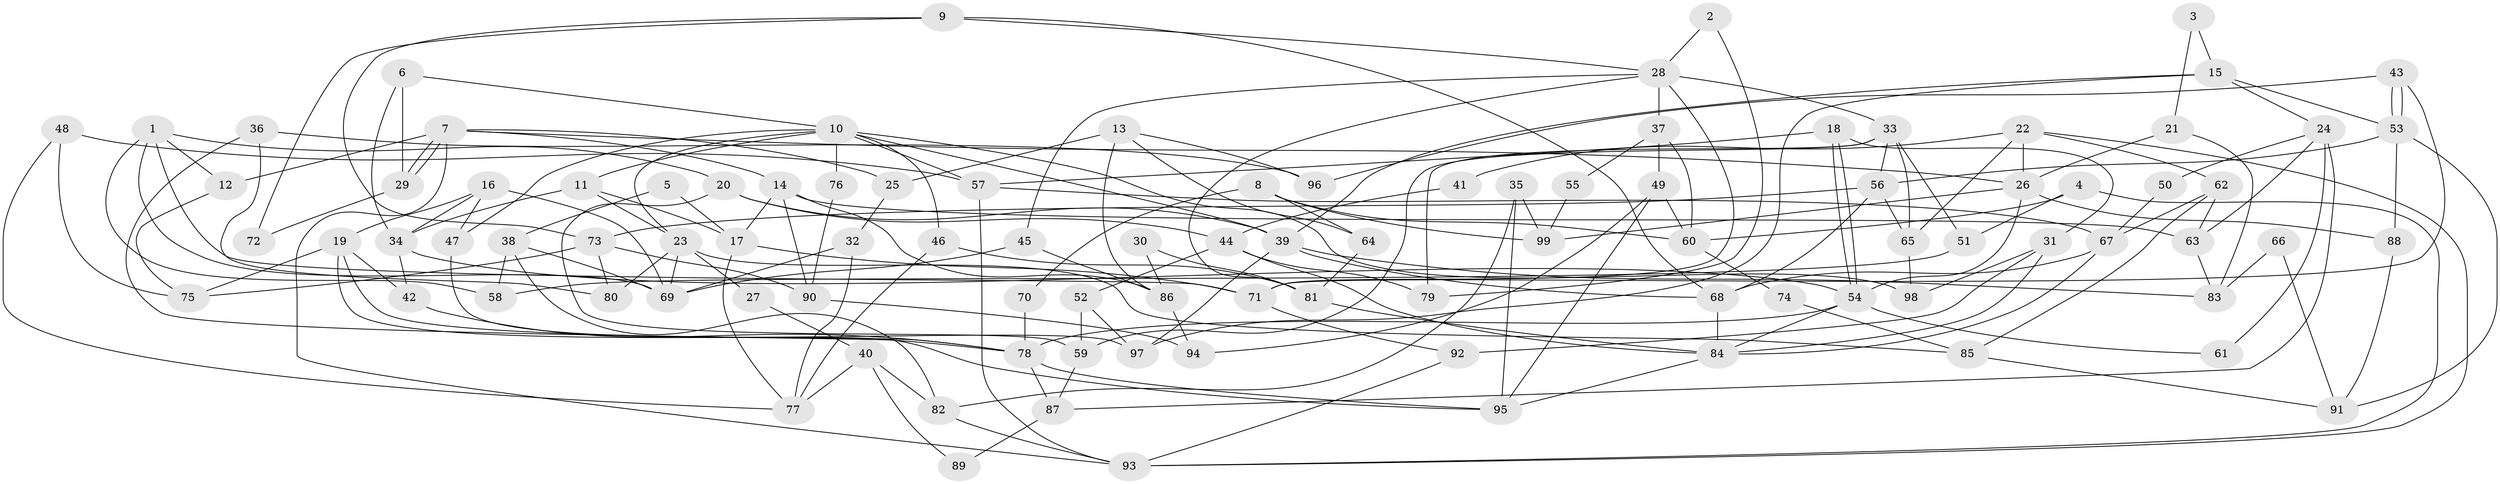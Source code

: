 // coarse degree distribution, {6: 0.06896551724137931, 3: 0.13793103448275862, 4: 0.3103448275862069, 2: 0.10344827586206896, 5: 0.13793103448275862, 7: 0.034482758620689655, 10: 0.06896551724137931, 8: 0.10344827586206896, 11: 0.034482758620689655}
// Generated by graph-tools (version 1.1) at 2025/54/03/04/25 21:54:21]
// undirected, 99 vertices, 198 edges
graph export_dot {
graph [start="1"]
  node [color=gray90,style=filled];
  1;
  2;
  3;
  4;
  5;
  6;
  7;
  8;
  9;
  10;
  11;
  12;
  13;
  14;
  15;
  16;
  17;
  18;
  19;
  20;
  21;
  22;
  23;
  24;
  25;
  26;
  27;
  28;
  29;
  30;
  31;
  32;
  33;
  34;
  35;
  36;
  37;
  38;
  39;
  40;
  41;
  42;
  43;
  44;
  45;
  46;
  47;
  48;
  49;
  50;
  51;
  52;
  53;
  54;
  55;
  56;
  57;
  58;
  59;
  60;
  61;
  62;
  63;
  64;
  65;
  66;
  67;
  68;
  69;
  70;
  71;
  72;
  73;
  74;
  75;
  76;
  77;
  78;
  79;
  80;
  81;
  82;
  83;
  84;
  85;
  86;
  87;
  88;
  89;
  90;
  91;
  92;
  93;
  94;
  95;
  96;
  97;
  98;
  99;
  1 -- 69;
  1 -- 71;
  1 -- 12;
  1 -- 20;
  1 -- 58;
  2 -- 79;
  2 -- 28;
  3 -- 21;
  3 -- 15;
  4 -- 60;
  4 -- 93;
  4 -- 51;
  5 -- 17;
  5 -- 38;
  6 -- 34;
  6 -- 10;
  6 -- 29;
  7 -- 29;
  7 -- 29;
  7 -- 93;
  7 -- 12;
  7 -- 14;
  7 -- 25;
  7 -- 26;
  8 -- 60;
  8 -- 99;
  8 -- 64;
  8 -- 70;
  9 -- 68;
  9 -- 73;
  9 -- 28;
  9 -- 72;
  10 -- 47;
  10 -- 39;
  10 -- 11;
  10 -- 23;
  10 -- 46;
  10 -- 57;
  10 -- 76;
  10 -- 98;
  11 -- 34;
  11 -- 17;
  11 -- 23;
  12 -- 75;
  13 -- 64;
  13 -- 25;
  13 -- 86;
  13 -- 96;
  14 -- 17;
  14 -- 63;
  14 -- 86;
  14 -- 90;
  15 -- 97;
  15 -- 53;
  15 -- 24;
  15 -- 39;
  16 -- 19;
  16 -- 69;
  16 -- 34;
  16 -- 47;
  17 -- 71;
  17 -- 77;
  18 -- 54;
  18 -- 54;
  18 -- 31;
  18 -- 57;
  19 -- 78;
  19 -- 95;
  19 -- 42;
  19 -- 75;
  20 -- 39;
  20 -- 44;
  20 -- 59;
  21 -- 26;
  21 -- 83;
  22 -- 65;
  22 -- 26;
  22 -- 41;
  22 -- 62;
  22 -- 93;
  23 -- 27;
  23 -- 69;
  23 -- 80;
  23 -- 85;
  24 -- 63;
  24 -- 50;
  24 -- 61;
  24 -- 87;
  25 -- 32;
  26 -- 54;
  26 -- 88;
  26 -- 99;
  27 -- 40;
  28 -- 81;
  28 -- 33;
  28 -- 37;
  28 -- 45;
  28 -- 71;
  29 -- 72;
  30 -- 86;
  30 -- 81;
  31 -- 98;
  31 -- 92;
  31 -- 84;
  32 -- 77;
  32 -- 69;
  33 -- 59;
  33 -- 51;
  33 -- 56;
  33 -- 65;
  33 -- 79;
  34 -- 54;
  34 -- 42;
  35 -- 82;
  35 -- 95;
  35 -- 99;
  36 -- 80;
  36 -- 78;
  36 -- 96;
  37 -- 49;
  37 -- 55;
  37 -- 60;
  38 -- 58;
  38 -- 69;
  38 -- 82;
  39 -- 68;
  39 -- 83;
  39 -- 97;
  40 -- 82;
  40 -- 77;
  40 -- 89;
  41 -- 44;
  42 -- 78;
  43 -- 96;
  43 -- 53;
  43 -- 53;
  43 -- 71;
  44 -- 84;
  44 -- 52;
  44 -- 79;
  45 -- 86;
  45 -- 69;
  46 -- 77;
  46 -- 81;
  47 -- 97;
  48 -- 57;
  48 -- 75;
  48 -- 77;
  49 -- 94;
  49 -- 95;
  49 -- 60;
  50 -- 67;
  51 -- 58;
  52 -- 59;
  52 -- 97;
  53 -- 91;
  53 -- 56;
  53 -- 88;
  54 -- 84;
  54 -- 61;
  54 -- 78;
  55 -- 99;
  56 -- 65;
  56 -- 68;
  56 -- 73;
  57 -- 67;
  57 -- 93;
  59 -- 87;
  60 -- 74;
  62 -- 67;
  62 -- 63;
  62 -- 85;
  63 -- 83;
  64 -- 81;
  65 -- 98;
  66 -- 91;
  66 -- 83;
  67 -- 68;
  67 -- 84;
  68 -- 84;
  70 -- 78;
  71 -- 92;
  73 -- 75;
  73 -- 80;
  73 -- 90;
  74 -- 85;
  76 -- 90;
  78 -- 87;
  78 -- 95;
  81 -- 84;
  82 -- 93;
  84 -- 95;
  85 -- 91;
  86 -- 94;
  87 -- 89;
  88 -- 91;
  90 -- 94;
  92 -- 93;
}
